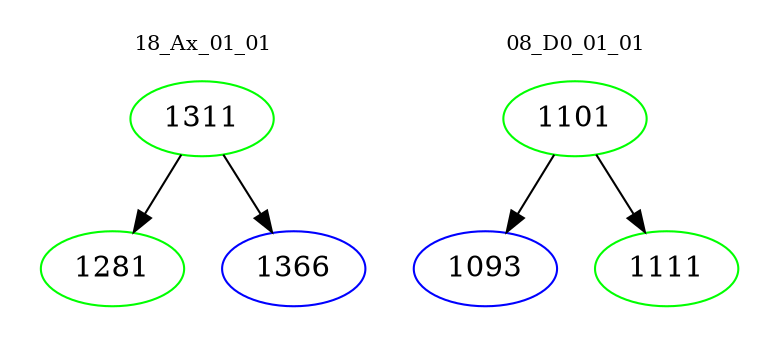 digraph{
subgraph cluster_0 {
color = white
label = "18_Ax_01_01";
fontsize=10;
T0_1311 [label="1311", color="green"]
T0_1311 -> T0_1281 [color="black"]
T0_1281 [label="1281", color="green"]
T0_1311 -> T0_1366 [color="black"]
T0_1366 [label="1366", color="blue"]
}
subgraph cluster_1 {
color = white
label = "08_D0_01_01";
fontsize=10;
T1_1101 [label="1101", color="green"]
T1_1101 -> T1_1093 [color="black"]
T1_1093 [label="1093", color="blue"]
T1_1101 -> T1_1111 [color="black"]
T1_1111 [label="1111", color="green"]
}
}

